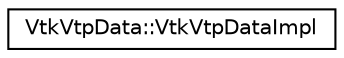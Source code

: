digraph "Graphical Class Hierarchy"
{
 // LATEX_PDF_SIZE
  edge [fontname="Helvetica",fontsize="10",labelfontname="Helvetica",labelfontsize="10"];
  node [fontname="Helvetica",fontsize="10",shape=record];
  rankdir="LR";
  Node0 [label="VtkVtpData::VtkVtpDataImpl",height=0.2,width=0.4,color="black", fillcolor="white", style="filled",URL="$class_vtk_vtp_data_1_1_vtk_vtp_data_impl.html",tooltip=" "];
}
